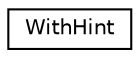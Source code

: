 digraph "Graphical Class Hierarchy"
{
  edge [fontname="Helvetica",fontsize="10",labelfontname="Helvetica",labelfontsize="10"];
  node [fontname="Helvetica",fontsize="10",shape=record];
  rankdir="LR";
  Node1 [label="WithHint",height=0.2,width=0.4,color="black", fillcolor="white", style="filled",URL="$class_with_hint.html"];
}
